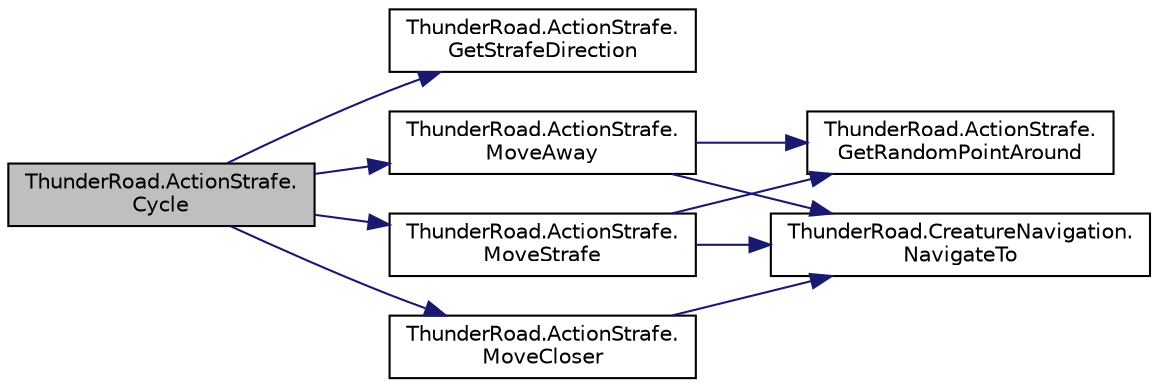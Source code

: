 digraph "ThunderRoad.ActionStrafe.Cycle"
{
 // LATEX_PDF_SIZE
  edge [fontname="Helvetica",fontsize="10",labelfontname="Helvetica",labelfontsize="10"];
  node [fontname="Helvetica",fontsize="10",shape=record];
  rankdir="LR";
  Node1 [label="ThunderRoad.ActionStrafe.\lCycle",height=0.2,width=0.4,color="black", fillcolor="grey75", style="filled", fontcolor="black",tooltip="Cycles this instance."];
  Node1 -> Node2 [color="midnightblue",fontsize="10",style="solid",fontname="Helvetica"];
  Node2 [label="ThunderRoad.ActionStrafe.\lGetStrafeDirection",height=0.2,width=0.4,color="black", fillcolor="white", style="filled",URL="$class_thunder_road_1_1_action_strafe.html#a418c690ce8417a383c66bfc13836da60",tooltip="Gets the strafe direction."];
  Node1 -> Node3 [color="midnightblue",fontsize="10",style="solid",fontname="Helvetica"];
  Node3 [label="ThunderRoad.ActionStrafe.\lMoveAway",height=0.2,width=0.4,color="black", fillcolor="white", style="filled",URL="$class_thunder_road_1_1_action_strafe.html#abd9dfdfcda44eacc946821099000bdb4",tooltip="Moves the away."];
  Node3 -> Node4 [color="midnightblue",fontsize="10",style="solid",fontname="Helvetica"];
  Node4 [label="ThunderRoad.ActionStrafe.\lGetRandomPointAround",height=0.2,width=0.4,color="black", fillcolor="white", style="filled",URL="$class_thunder_road_1_1_action_strafe.html#a31daf6363bd6401316aa8b0b809d6cbf",tooltip="Gets the random point around."];
  Node3 -> Node5 [color="midnightblue",fontsize="10",style="solid",fontname="Helvetica"];
  Node5 [label="ThunderRoad.CreatureNavigation.\lNavigateTo",height=0.2,width=0.4,color="black", fillcolor="white", style="filled",URL="$class_thunder_road_1_1_creature_navigation.html#a0ca1088004b85d57317fe8e5e8dfca5d",tooltip="Navigates to."];
  Node1 -> Node6 [color="midnightblue",fontsize="10",style="solid",fontname="Helvetica"];
  Node6 [label="ThunderRoad.ActionStrafe.\lMoveCloser",height=0.2,width=0.4,color="black", fillcolor="white", style="filled",URL="$class_thunder_road_1_1_action_strafe.html#a60eb66c51db8335fc339c9ec8b987b2a",tooltip="Moves the closer."];
  Node6 -> Node5 [color="midnightblue",fontsize="10",style="solid",fontname="Helvetica"];
  Node1 -> Node7 [color="midnightblue",fontsize="10",style="solid",fontname="Helvetica"];
  Node7 [label="ThunderRoad.ActionStrafe.\lMoveStrafe",height=0.2,width=0.4,color="black", fillcolor="white", style="filled",URL="$class_thunder_road_1_1_action_strafe.html#ac4b00c780752e1fdfa37ba23c32a2100",tooltip="Moves the strafe."];
  Node7 -> Node4 [color="midnightblue",fontsize="10",style="solid",fontname="Helvetica"];
  Node7 -> Node5 [color="midnightblue",fontsize="10",style="solid",fontname="Helvetica"];
}
